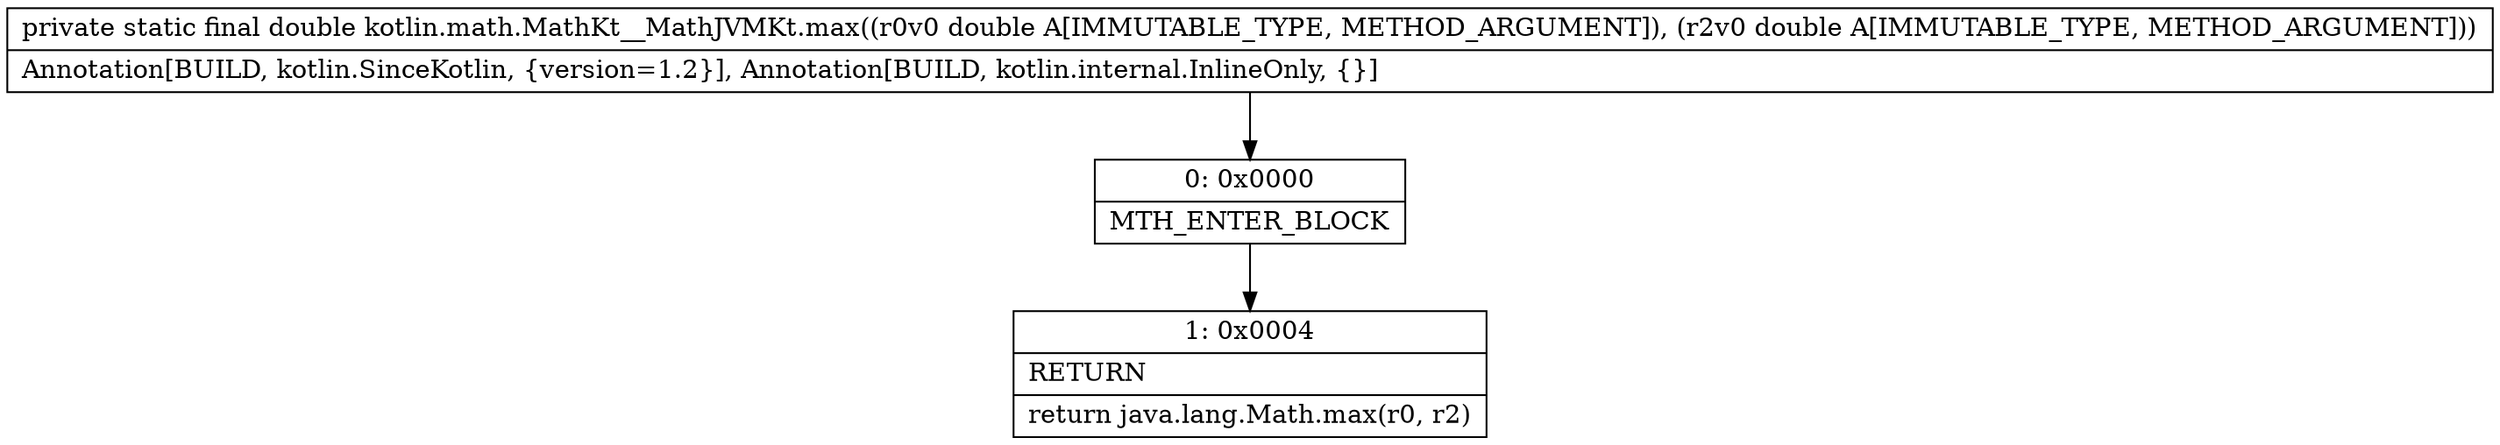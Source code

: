 digraph "CFG forkotlin.math.MathKt__MathJVMKt.max(DD)D" {
Node_0 [shape=record,label="{0\:\ 0x0000|MTH_ENTER_BLOCK\l}"];
Node_1 [shape=record,label="{1\:\ 0x0004|RETURN\l|return java.lang.Math.max(r0, r2)\l}"];
MethodNode[shape=record,label="{private static final double kotlin.math.MathKt__MathJVMKt.max((r0v0 double A[IMMUTABLE_TYPE, METHOD_ARGUMENT]), (r2v0 double A[IMMUTABLE_TYPE, METHOD_ARGUMENT]))  | Annotation[BUILD, kotlin.SinceKotlin, \{version=1.2\}], Annotation[BUILD, kotlin.internal.InlineOnly, \{\}]\l}"];
MethodNode -> Node_0;
Node_0 -> Node_1;
}

